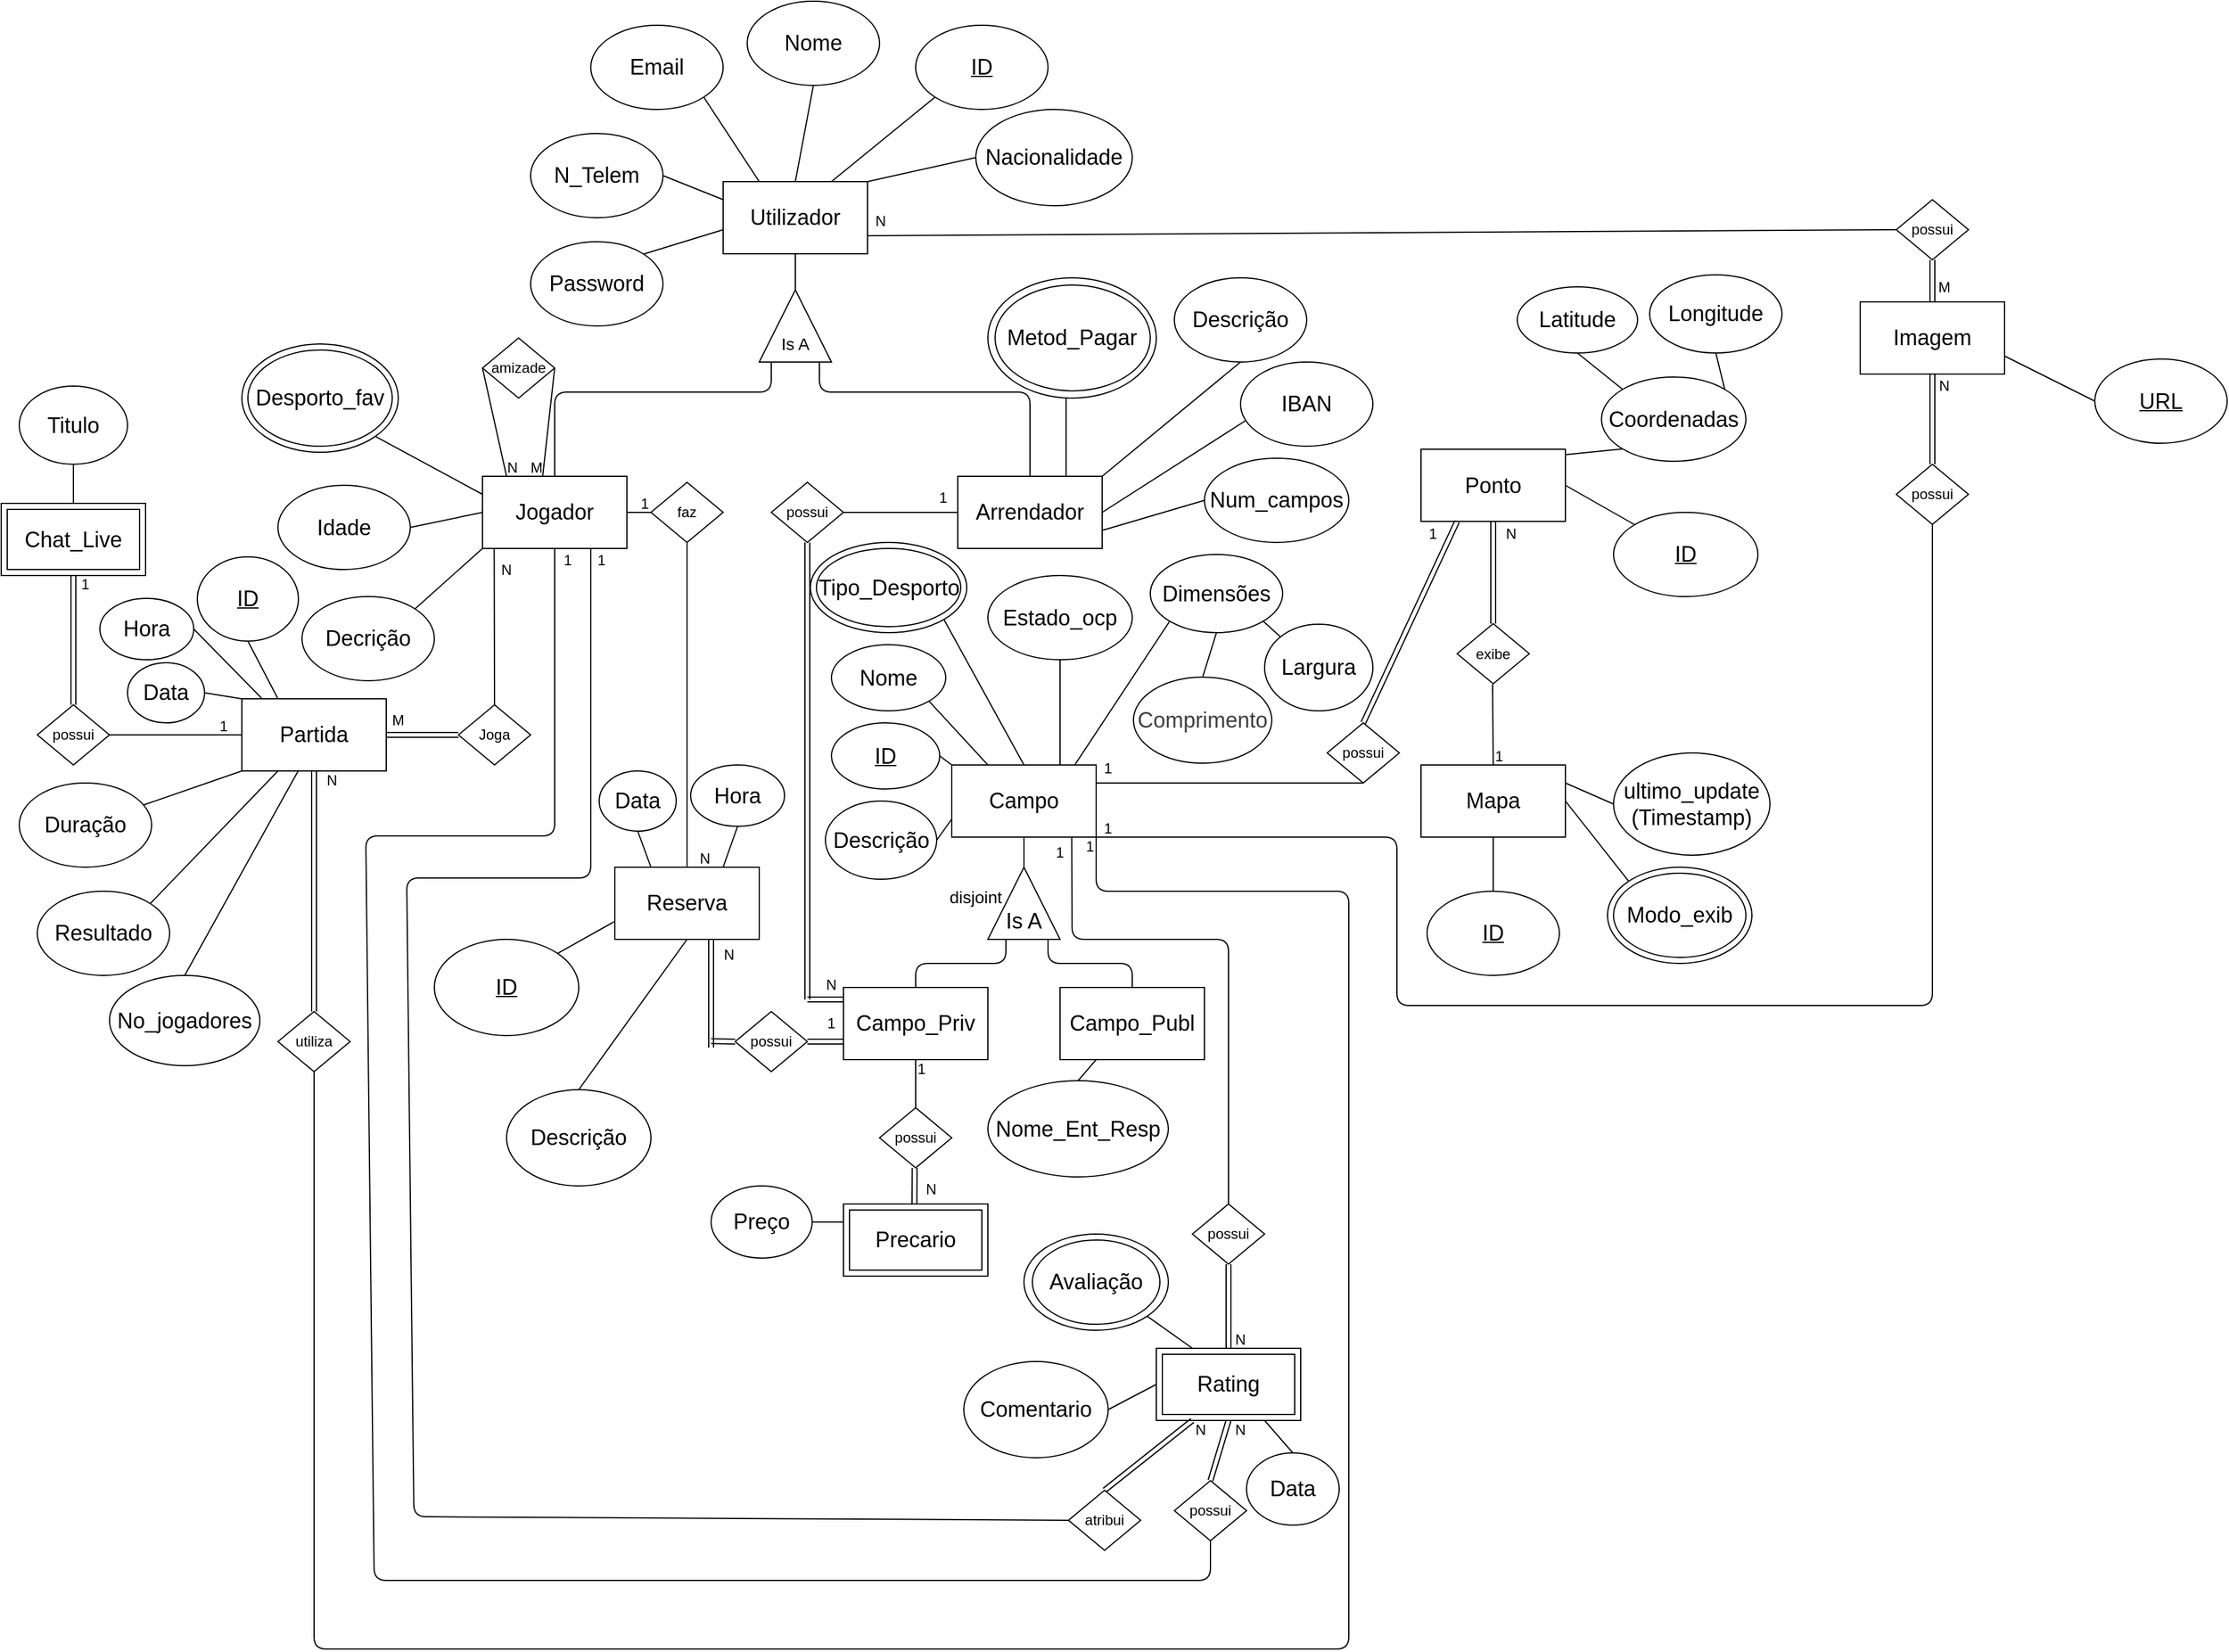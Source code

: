 <mxfile>
    <diagram id="sILNexBQR3UNOz4CYspw" name="Page-1">
        <mxGraphModel dx="635" dy="1266" grid="0" gridSize="10" guides="1" tooltips="1" connect="1" arrows="1" fold="1" page="0" pageScale="1" pageWidth="850" pageHeight="1100" math="0" shadow="0">
            <root>
                <mxCell id="0"/>
                <mxCell id="1" parent="0"/>
                <mxCell id="4" value="&lt;font style=&quot;font-size: 18px;&quot;&gt;Utilizador&lt;/font&gt;" style="rounded=0;whiteSpace=wrap;html=1;" parent="1" vertex="1">
                    <mxGeometry x="900" y="-70" width="120" height="60" as="geometry"/>
                </mxCell>
                <mxCell id="9" value="" style="verticalLabelPosition=bottom;verticalAlign=top;html=1;shape=mxgraph.basic.acute_triangle;dx=0.5;" parent="1" vertex="1">
                    <mxGeometry x="930" y="20" width="60" height="60" as="geometry"/>
                </mxCell>
                <mxCell id="10" value="&lt;font style=&quot;font-size: 14px;&quot;&gt;Is A&lt;/font&gt;" style="text;strokeColor=none;align=center;fillColor=none;html=1;verticalAlign=middle;whiteSpace=wrap;rounded=0;" parent="1" vertex="1">
                    <mxGeometry x="930" y="50" width="60" height="30" as="geometry"/>
                </mxCell>
                <mxCell id="13" value="" style="endArrow=none;html=1;entryX=0.5;entryY=1;entryDx=0;entryDy=0;exitX=0;exitY=0;exitDx=30;exitDy=0;exitPerimeter=0;" parent="1" source="9" target="4" edge="1">
                    <mxGeometry width="50" height="50" relative="1" as="geometry">
                        <mxPoint x="1480" y="280" as="sourcePoint"/>
                        <mxPoint x="1530" y="230" as="targetPoint"/>
                    </mxGeometry>
                </mxCell>
                <mxCell id="14" value="&lt;u&gt;&lt;font style=&quot;font-size: 18px;&quot;&gt;ID&lt;/font&gt;&lt;/u&gt;" style="ellipse;whiteSpace=wrap;html=1;" parent="1" vertex="1">
                    <mxGeometry x="1060" y="-200" width="110" height="70" as="geometry"/>
                </mxCell>
                <mxCell id="15" value="&lt;span style=&quot;font-size: 18px;&quot;&gt;Email&lt;/span&gt;" style="ellipse;whiteSpace=wrap;html=1;" parent="1" vertex="1">
                    <mxGeometry x="790" y="-200" width="110" height="70" as="geometry"/>
                </mxCell>
                <mxCell id="16" value="&lt;span style=&quot;font-size: 18px;&quot;&gt;Nome&lt;/span&gt;" style="ellipse;whiteSpace=wrap;html=1;" parent="1" vertex="1">
                    <mxGeometry x="920" y="-220" width="110" height="70" as="geometry"/>
                </mxCell>
                <mxCell id="17" value="&lt;span style=&quot;font-size: 18px;&quot;&gt;N_Telem&lt;/span&gt;" style="ellipse;whiteSpace=wrap;html=1;" parent="1" vertex="1">
                    <mxGeometry x="740" y="-110" width="110" height="70" as="geometry"/>
                </mxCell>
                <mxCell id="19" value="&lt;span style=&quot;font-size: 18px;&quot;&gt;Password&lt;/span&gt;" style="ellipse;whiteSpace=wrap;html=1;" parent="1" vertex="1">
                    <mxGeometry x="740" y="-20" width="110" height="70" as="geometry"/>
                </mxCell>
                <mxCell id="23" value="" style="endArrow=none;html=1;exitX=0;exitY=1;exitDx=0;exitDy=0;entryX=0.75;entryY=0;entryDx=0;entryDy=0;" parent="1" source="14" target="4" edge="1">
                    <mxGeometry width="50" height="50" relative="1" as="geometry">
                        <mxPoint x="1030" y="-30" as="sourcePoint"/>
                        <mxPoint x="1100" y="-55" as="targetPoint"/>
                    </mxGeometry>
                </mxCell>
                <mxCell id="27" value="" style="endArrow=none;html=1;exitX=0.5;exitY=1;exitDx=0;exitDy=0;entryX=0.5;entryY=0;entryDx=0;entryDy=0;" parent="1" source="16" target="4" edge="1">
                    <mxGeometry width="50" height="50" relative="1" as="geometry">
                        <mxPoint x="980" y="-165" as="sourcePoint"/>
                        <mxPoint x="910" y="-70" as="targetPoint"/>
                    </mxGeometry>
                </mxCell>
                <mxCell id="28" value="" style="endArrow=none;html=1;exitX=1;exitY=1;exitDx=0;exitDy=0;entryX=0.25;entryY=0;entryDx=0;entryDy=0;" parent="1" source="15" target="4" edge="1">
                    <mxGeometry width="50" height="50" relative="1" as="geometry">
                        <mxPoint x="985" y="-140" as="sourcePoint"/>
                        <mxPoint x="970" y="-60" as="targetPoint"/>
                    </mxGeometry>
                </mxCell>
                <mxCell id="29" value="" style="endArrow=none;html=1;exitX=1;exitY=0.5;exitDx=0;exitDy=0;entryX=0;entryY=0.25;entryDx=0;entryDy=0;" parent="1" source="17" target="4" edge="1">
                    <mxGeometry width="50" height="50" relative="1" as="geometry">
                        <mxPoint x="894" y="-130" as="sourcePoint"/>
                        <mxPoint x="940" y="-60" as="targetPoint"/>
                    </mxGeometry>
                </mxCell>
                <mxCell id="40" value="&lt;span style=&quot;font-size: 18px;&quot;&gt;Jogador&lt;/span&gt;" style="rounded=0;whiteSpace=wrap;html=1;" parent="1" vertex="1">
                    <mxGeometry x="700" y="175" width="120" height="60" as="geometry"/>
                </mxCell>
                <mxCell id="41" value="&lt;span style=&quot;font-size: 18px;&quot;&gt;Arrendador&lt;/span&gt;" style="rounded=0;whiteSpace=wrap;html=1;" parent="1" vertex="1">
                    <mxGeometry x="1095" y="175" width="120" height="60" as="geometry"/>
                </mxCell>
                <mxCell id="43" value="" style="endArrow=none;html=1;exitX=0.5;exitY=0;exitDx=0;exitDy=0;" parent="1" source="40" edge="1">
                    <mxGeometry width="50" height="50" relative="1" as="geometry">
                        <mxPoint x="890" y="85" as="sourcePoint"/>
                        <mxPoint x="940" y="80" as="targetPoint"/>
                        <Array as="points">
                            <mxPoint x="760" y="105"/>
                            <mxPoint x="940" y="105"/>
                        </Array>
                    </mxGeometry>
                </mxCell>
                <mxCell id="45" value="" style="endArrow=none;html=1;entryX=0.5;entryY=0;entryDx=0;entryDy=0;" parent="1" target="41" edge="1">
                    <mxGeometry width="50" height="50" relative="1" as="geometry">
                        <mxPoint x="980" y="80" as="sourcePoint"/>
                        <mxPoint x="1350" y="65" as="targetPoint"/>
                        <Array as="points">
                            <mxPoint x="980" y="105"/>
                            <mxPoint x="1155" y="105"/>
                        </Array>
                    </mxGeometry>
                </mxCell>
                <mxCell id="46" value="&lt;span style=&quot;font-size: 18px;&quot;&gt;Nacionalidade&lt;/span&gt;" style="ellipse;whiteSpace=wrap;html=1;" parent="1" vertex="1">
                    <mxGeometry x="1110" y="-130" width="130" height="80" as="geometry"/>
                </mxCell>
                <mxCell id="47" value="&lt;span style=&quot;font-size: 18px;&quot;&gt;Desporto_fav&lt;/span&gt;" style="ellipse;whiteSpace=wrap;html=1;" parent="1" vertex="1">
                    <mxGeometry x="500" y="65" width="130" height="90" as="geometry"/>
                </mxCell>
                <mxCell id="48" value="&lt;span style=&quot;font-size: 18px;&quot;&gt;Idade&lt;/span&gt;" style="ellipse;whiteSpace=wrap;html=1;" parent="1" vertex="1">
                    <mxGeometry x="530" y="182.5" width="110" height="70" as="geometry"/>
                </mxCell>
                <mxCell id="49" value="" style="endArrow=none;html=1;exitX=1;exitY=0;exitDx=0;exitDy=0;entryX=0;entryY=0.5;entryDx=0;entryDy=0;" parent="1" source="4" target="46" edge="1">
                    <mxGeometry width="50" height="50" relative="1" as="geometry">
                        <mxPoint x="1170" y="-80" as="sourcePoint"/>
                        <mxPoint x="1220" y="-130" as="targetPoint"/>
                    </mxGeometry>
                </mxCell>
                <mxCell id="51" value="" style="ellipse;whiteSpace=wrap;html=1;fillColor=none;" parent="1" vertex="1">
                    <mxGeometry x="505" y="70" width="120" height="80" as="geometry"/>
                </mxCell>
                <mxCell id="52" value="&lt;span style=&quot;font-size: 18px;&quot;&gt;Decrição&lt;/span&gt;" style="ellipse;whiteSpace=wrap;html=1;" parent="1" vertex="1">
                    <mxGeometry x="550" y="275" width="110" height="70" as="geometry"/>
                </mxCell>
                <mxCell id="53" value="" style="endArrow=none;html=1;entryX=0;entryY=1;entryDx=0;entryDy=0;exitX=1;exitY=0;exitDx=0;exitDy=0;" parent="1" source="52" target="40" edge="1">
                    <mxGeometry width="50" height="50" relative="1" as="geometry">
                        <mxPoint x="660" y="275" as="sourcePoint"/>
                        <mxPoint x="700" y="225" as="targetPoint"/>
                    </mxGeometry>
                </mxCell>
                <mxCell id="55" value="" style="endArrow=none;html=1;entryX=0;entryY=0.5;entryDx=0;entryDy=0;exitX=1;exitY=0.5;exitDx=0;exitDy=0;" parent="1" source="48" target="40" edge="1">
                    <mxGeometry width="50" height="50" relative="1" as="geometry">
                        <mxPoint x="670" y="285" as="sourcePoint"/>
                        <mxPoint x="710" y="245" as="targetPoint"/>
                    </mxGeometry>
                </mxCell>
                <mxCell id="56" value="" style="endArrow=none;html=1;exitX=0;exitY=0.25;exitDx=0;exitDy=0;entryX=1;entryY=1;entryDx=0;entryDy=0;" parent="1" source="40" target="47" edge="1">
                    <mxGeometry width="50" height="50" relative="1" as="geometry">
                        <mxPoint x="680" y="295" as="sourcePoint"/>
                        <mxPoint x="720" y="135" as="targetPoint"/>
                    </mxGeometry>
                </mxCell>
                <mxCell id="58" value="&lt;span style=&quot;font-size: 18px;&quot;&gt;Descrição&lt;/span&gt;" style="ellipse;whiteSpace=wrap;html=1;" parent="1" vertex="1">
                    <mxGeometry x="1275" y="10" width="110" height="70" as="geometry"/>
                </mxCell>
                <mxCell id="59" value="" style="endArrow=none;html=1;entryX=0.5;entryY=1;entryDx=0;entryDy=0;" parent="1" target="58" edge="1">
                    <mxGeometry width="50" height="50" relative="1" as="geometry">
                        <mxPoint x="1215" y="175" as="sourcePoint"/>
                        <mxPoint x="1225" y="65" as="targetPoint"/>
                    </mxGeometry>
                </mxCell>
                <mxCell id="60" value="&lt;span style=&quot;font-size: 18px;&quot;&gt;IBAN&lt;/span&gt;" style="ellipse;whiteSpace=wrap;html=1;" parent="1" vertex="1">
                    <mxGeometry x="1330" y="80" width="110" height="70" as="geometry"/>
                </mxCell>
                <mxCell id="61" value="&lt;span style=&quot;font-size: 18px;&quot;&gt;Num_campos&lt;/span&gt;" style="ellipse;whiteSpace=wrap;html=1;" parent="1" vertex="1">
                    <mxGeometry x="1300" y="160" width="120" height="70" as="geometry"/>
                </mxCell>
                <mxCell id="62" value="&lt;span style=&quot;font-size: 18px;&quot;&gt;Metod_Pagar&lt;/span&gt;" style="ellipse;whiteSpace=wrap;html=1;" parent="1" vertex="1">
                    <mxGeometry x="1120" y="10" width="140" height="100" as="geometry"/>
                </mxCell>
                <mxCell id="63" value="" style="ellipse;whiteSpace=wrap;html=1;fillColor=none;" parent="1" vertex="1">
                    <mxGeometry x="1126" y="16" width="129" height="88" as="geometry"/>
                </mxCell>
                <mxCell id="64" value="" style="endArrow=none;html=1;exitX=0.75;exitY=0;exitDx=0;exitDy=0;" parent="1" source="41" edge="1">
                    <mxGeometry width="50" height="50" relative="1" as="geometry">
                        <mxPoint x="1165" y="155" as="sourcePoint"/>
                        <mxPoint x="1185" y="110" as="targetPoint"/>
                    </mxGeometry>
                </mxCell>
                <mxCell id="66" value="" style="endArrow=none;html=1;exitX=1;exitY=0.5;exitDx=0;exitDy=0;entryX=0.036;entryY=0.698;entryDx=0;entryDy=0;entryPerimeter=0;" parent="1" source="41" target="60" edge="1">
                    <mxGeometry width="50" height="50" relative="1" as="geometry">
                        <mxPoint x="1225" y="200" as="sourcePoint"/>
                        <mxPoint x="1330" y="130" as="targetPoint"/>
                    </mxGeometry>
                </mxCell>
                <mxCell id="67" value="" style="endArrow=none;html=1;exitX=1;exitY=0.75;exitDx=0;exitDy=0;entryX=0;entryY=0.5;entryDx=0;entryDy=0;" parent="1" source="41" target="61" edge="1">
                    <mxGeometry width="50" height="50" relative="1" as="geometry">
                        <mxPoint x="1235" y="210" as="sourcePoint"/>
                        <mxPoint x="1310" y="85" as="targetPoint"/>
                    </mxGeometry>
                </mxCell>
                <mxCell id="68" value="&lt;font style=&quot;font-size: 18px;&quot;&gt;Mapa&lt;/font&gt;" style="rounded=0;whiteSpace=wrap;html=1;" parent="1" vertex="1">
                    <mxGeometry x="1480" y="415" width="120" height="60" as="geometry"/>
                </mxCell>
                <mxCell id="69" value="&lt;span style=&quot;font-size: 18px;&quot;&gt;ultimo_update&lt;/span&gt;&lt;div&gt;&lt;span style=&quot;font-size: 18px;&quot;&gt;(Timestamp)&lt;/span&gt;&lt;/div&gt;" style="ellipse;whiteSpace=wrap;html=1;" parent="1" vertex="1">
                    <mxGeometry x="1640" y="405" width="130" height="85" as="geometry"/>
                </mxCell>
                <mxCell id="70" value="&lt;span style=&quot;font-size: 18px;&quot;&gt;&lt;u&gt;ID&lt;/u&gt;&lt;/span&gt;" style="ellipse;whiteSpace=wrap;html=1;" parent="1" vertex="1">
                    <mxGeometry x="1485" y="520" width="110" height="70" as="geometry"/>
                </mxCell>
                <mxCell id="71" value="" style="endArrow=none;html=1;exitX=1;exitY=0.25;exitDx=0;exitDy=0;entryX=0;entryY=0.5;entryDx=0;entryDy=0;" parent="1" source="68" target="69" edge="1">
                    <mxGeometry width="50" height="50" relative="1" as="geometry">
                        <mxPoint x="1510" y="480" as="sourcePoint"/>
                        <mxPoint x="1520" y="520" as="targetPoint"/>
                    </mxGeometry>
                </mxCell>
                <mxCell id="72" value="" style="endArrow=none;html=1;entryX=0.5;entryY=0;entryDx=0;entryDy=0;exitX=0.5;exitY=1;exitDx=0;exitDy=0;" parent="1" source="68" target="70" edge="1">
                    <mxGeometry width="50" height="50" relative="1" as="geometry">
                        <mxPoint x="1590" y="480" as="sourcePoint"/>
                        <mxPoint x="1495" y="375" as="targetPoint"/>
                    </mxGeometry>
                </mxCell>
                <mxCell id="73" value="&lt;span style=&quot;font-size: 18px;&quot;&gt;Modo_exib&lt;/span&gt;" style="ellipse;whiteSpace=wrap;html=1;" parent="1" vertex="1">
                    <mxGeometry x="1635" y="500" width="120" height="80" as="geometry"/>
                </mxCell>
                <mxCell id="74" value="" style="ellipse;whiteSpace=wrap;html=1;fillColor=none;" parent="1" vertex="1">
                    <mxGeometry x="1640" y="505" width="110" height="70" as="geometry"/>
                </mxCell>
                <mxCell id="76" value="" style="endArrow=none;html=1;exitX=0;exitY=0;exitDx=0;exitDy=0;" parent="1" source="73" edge="1">
                    <mxGeometry width="50" height="50" relative="1" as="geometry">
                        <mxPoint x="1640" y="440" as="sourcePoint"/>
                        <mxPoint x="1600" y="445" as="targetPoint"/>
                    </mxGeometry>
                </mxCell>
                <mxCell id="77" value="&lt;font style=&quot;font-size: 18px;&quot;&gt;Campo&lt;/font&gt;" style="rounded=0;whiteSpace=wrap;html=1;" parent="1" vertex="1">
                    <mxGeometry x="1090" y="415" width="120" height="60" as="geometry"/>
                </mxCell>
                <mxCell id="82" value="possui" style="rhombus;whiteSpace=wrap;html=1;" parent="1" vertex="1">
                    <mxGeometry x="940" y="180" width="60" height="50" as="geometry"/>
                </mxCell>
                <mxCell id="86" value="&lt;span style=&quot;font-size: 18px;&quot;&gt;Campo_Priv&lt;/span&gt;" style="rounded=0;whiteSpace=wrap;html=1;" parent="1" vertex="1">
                    <mxGeometry x="1000" y="600" width="120" height="60" as="geometry"/>
                </mxCell>
                <mxCell id="87" value="&lt;span style=&quot;font-size: 18px;&quot;&gt;Campo_Publ&lt;/span&gt;" style="rounded=0;whiteSpace=wrap;html=1;" parent="1" vertex="1">
                    <mxGeometry x="1180" y="600" width="120" height="60" as="geometry"/>
                </mxCell>
                <mxCell id="88" value="" style="endArrow=none;html=1;entryX=0.25;entryY=1;entryDx=0;entryDy=0;exitX=0.5;exitY=0;exitDx=0;exitDy=0;" parent="1" source="86" target="229" edge="1">
                    <mxGeometry width="50" height="50" relative="1" as="geometry">
                        <mxPoint x="1100" y="530" as="sourcePoint"/>
                        <mxPoint x="1150" y="480" as="targetPoint"/>
                        <Array as="points">
                            <mxPoint x="1060" y="580"/>
                            <mxPoint x="1135" y="580"/>
                        </Array>
                    </mxGeometry>
                </mxCell>
                <mxCell id="90" value="&lt;span style=&quot;font-size: 18px;&quot;&gt;Nome_Ent_Resp&lt;/span&gt;" style="ellipse;whiteSpace=wrap;html=1;" parent="1" vertex="1">
                    <mxGeometry x="1120" y="677.5" width="150" height="80" as="geometry"/>
                </mxCell>
                <mxCell id="92" value="" style="endArrow=none;html=1;entryX=0.5;entryY=0;entryDx=0;entryDy=0;exitX=0.25;exitY=1;exitDx=0;exitDy=0;" parent="1" source="87" target="90" edge="1">
                    <mxGeometry width="50" height="50" relative="1" as="geometry">
                        <mxPoint x="1340" y="700" as="sourcePoint"/>
                        <mxPoint x="1390" y="650" as="targetPoint"/>
                    </mxGeometry>
                </mxCell>
                <mxCell id="94" value="" style="endArrow=none;html=1;entryX=0.5;entryY=1;entryDx=0;entryDy=0;shape=link;" parent="1" target="82" edge="1">
                    <mxGeometry width="50" height="50" relative="1" as="geometry">
                        <mxPoint x="970" y="610" as="sourcePoint"/>
                        <mxPoint x="1040" y="310" as="targetPoint"/>
                    </mxGeometry>
                </mxCell>
                <mxCell id="98" value="&lt;font style=&quot;font-size: 18px;&quot;&gt;Precario&lt;/font&gt;" style="rounded=0;whiteSpace=wrap;html=1;" parent="1" vertex="1">
                    <mxGeometry x="1000" y="780" width="120" height="60" as="geometry"/>
                </mxCell>
                <mxCell id="99" value="possui" style="rhombus;whiteSpace=wrap;html=1;" parent="1" vertex="1">
                    <mxGeometry x="1030" y="700" width="60" height="50" as="geometry"/>
                </mxCell>
                <mxCell id="100" value="" style="endArrow=none;html=1;exitX=0.5;exitY=0;exitDx=0;exitDy=0;entryX=0.5;entryY=1;entryDx=0;entryDy=0;" parent="1" source="99" target="86" edge="1">
                    <mxGeometry width="50" height="50" relative="1" as="geometry">
                        <mxPoint x="1020" y="710" as="sourcePoint"/>
                        <mxPoint x="1070" y="660" as="targetPoint"/>
                    </mxGeometry>
                </mxCell>
                <mxCell id="101" value="" style="endArrow=none;html=1;entryX=0.5;entryY=1;entryDx=0;entryDy=0;shape=link;" parent="1" edge="1">
                    <mxGeometry width="50" height="50" relative="1" as="geometry">
                        <mxPoint x="1059" y="780" as="sourcePoint"/>
                        <mxPoint x="1059.17" y="750" as="targetPoint"/>
                    </mxGeometry>
                </mxCell>
                <mxCell id="106" value="" style="rounded=0;whiteSpace=wrap;html=1;fillColor=none;" parent="1" vertex="1">
                    <mxGeometry x="1005" y="785" width="110" height="50" as="geometry"/>
                </mxCell>
                <mxCell id="107" value="&lt;span style=&quot;font-size: 18px;&quot;&gt;Dimensões&lt;/span&gt;" style="ellipse;whiteSpace=wrap;html=1;" parent="1" vertex="1">
                    <mxGeometry x="1255" y="240" width="110" height="65" as="geometry"/>
                </mxCell>
                <mxCell id="109" value="&lt;span style=&quot;font-size: 18px;&quot;&gt;Estado_ocp&lt;/span&gt;" style="ellipse;whiteSpace=wrap;html=1;" parent="1" vertex="1">
                    <mxGeometry x="1120" y="257.5" width="120" height="70" as="geometry"/>
                </mxCell>
                <mxCell id="111" value="&lt;span style=&quot;font-size: 18px;&quot;&gt;Nome&lt;/span&gt;" style="ellipse;whiteSpace=wrap;html=1;" parent="1" vertex="1">
                    <mxGeometry x="990" y="315" width="95" height="55" as="geometry"/>
                </mxCell>
                <mxCell id="112" value="&lt;span style=&quot;font-size: 18px;&quot;&gt;&lt;u&gt;ID&lt;/u&gt;&lt;/span&gt;" style="ellipse;whiteSpace=wrap;html=1;" parent="1" vertex="1">
                    <mxGeometry x="990" y="380" width="90" height="55" as="geometry"/>
                </mxCell>
                <mxCell id="113" value="&lt;span style=&quot;font-size: 18px;&quot;&gt;Tipo_Desporto&lt;/span&gt;" style="ellipse;whiteSpace=wrap;html=1;" parent="1" vertex="1">
                    <mxGeometry x="972.5" y="230" width="130" height="75" as="geometry"/>
                </mxCell>
                <mxCell id="115" value="" style="endArrow=none;html=1;exitX=0;exitY=0;exitDx=0;exitDy=0;entryX=1;entryY=0.5;entryDx=0;entryDy=0;" parent="1" source="77" target="112" edge="1">
                    <mxGeometry width="50" height="50" relative="1" as="geometry">
                        <mxPoint x="1010" y="520" as="sourcePoint"/>
                        <mxPoint x="1060" y="470" as="targetPoint"/>
                    </mxGeometry>
                </mxCell>
                <mxCell id="116" value="" style="endArrow=none;html=1;exitX=1;exitY=1;exitDx=0;exitDy=0;entryX=0.25;entryY=0;entryDx=0;entryDy=0;" parent="1" source="111" target="77" edge="1">
                    <mxGeometry width="50" height="50" relative="1" as="geometry">
                        <mxPoint x="1110" y="400" as="sourcePoint"/>
                        <mxPoint x="1160" y="350" as="targetPoint"/>
                    </mxGeometry>
                </mxCell>
                <mxCell id="117" value="" style="endArrow=none;html=1;exitX=1;exitY=1;exitDx=0;exitDy=0;entryX=0.5;entryY=0;entryDx=0;entryDy=0;" parent="1" source="113" target="77" edge="1">
                    <mxGeometry width="50" height="50" relative="1" as="geometry">
                        <mxPoint x="1095" y="388" as="sourcePoint"/>
                        <mxPoint x="1130" y="425" as="targetPoint"/>
                    </mxGeometry>
                </mxCell>
                <mxCell id="118" value="" style="endArrow=none;html=1;exitX=0.5;exitY=1;exitDx=0;exitDy=0;entryX=0.75;entryY=0;entryDx=0;entryDy=0;" parent="1" source="109" target="77" edge="1">
                    <mxGeometry width="50" height="50" relative="1" as="geometry">
                        <mxPoint x="1105" y="398" as="sourcePoint"/>
                        <mxPoint x="1140" y="435" as="targetPoint"/>
                    </mxGeometry>
                </mxCell>
                <mxCell id="120" value="" style="endArrow=none;html=1;exitX=0.85;exitY=0.006;exitDx=0;exitDy=0;entryX=0;entryY=1;entryDx=0;entryDy=0;exitPerimeter=0;" parent="1" source="77" target="107" edge="1">
                    <mxGeometry width="50" height="50" relative="1" as="geometry">
                        <mxPoint x="1210" y="360" as="sourcePoint"/>
                        <mxPoint x="1240" y="325" as="targetPoint"/>
                    </mxGeometry>
                </mxCell>
                <mxCell id="121" value="&lt;span style=&quot;font-size: 18px;&quot;&gt;Descrição&lt;/span&gt;" style="ellipse;whiteSpace=wrap;html=1;" parent="1" vertex="1">
                    <mxGeometry x="985" y="445" width="92.5" height="65" as="geometry"/>
                </mxCell>
                <mxCell id="122" value="" style="endArrow=none;html=1;exitX=1;exitY=0.5;exitDx=0;exitDy=0;entryX=0;entryY=0.75;entryDx=0;entryDy=0;" parent="1" source="121" target="77" edge="1">
                    <mxGeometry width="50" height="50" relative="1" as="geometry">
                        <mxPoint x="1060" y="500" as="sourcePoint"/>
                        <mxPoint x="1110" y="450" as="targetPoint"/>
                    </mxGeometry>
                </mxCell>
                <mxCell id="127" value="" style="ellipse;whiteSpace=wrap;html=1;fillColor=none;" parent="1" vertex="1">
                    <mxGeometry x="977.5" y="235" width="120" height="65" as="geometry"/>
                </mxCell>
                <mxCell id="128" value="&lt;font style=&quot;font-size: 18px;&quot;&gt;Rating&lt;/font&gt;" style="rounded=0;whiteSpace=wrap;html=1;" parent="1" vertex="1">
                    <mxGeometry x="1260" y="900" width="120" height="60" as="geometry"/>
                </mxCell>
                <mxCell id="132" value="possui" style="rhombus;whiteSpace=wrap;html=1;" parent="1" vertex="1">
                    <mxGeometry x="1290" y="780" width="60" height="50" as="geometry"/>
                </mxCell>
                <mxCell id="133" value="faz" style="rhombus;whiteSpace=wrap;html=1;" parent="1" vertex="1">
                    <mxGeometry x="840" y="180" width="60" height="50" as="geometry"/>
                </mxCell>
                <mxCell id="137" value="" style="rounded=0;whiteSpace=wrap;html=1;fillColor=none;" parent="1" vertex="1">
                    <mxGeometry x="1265" y="905" width="110" height="50" as="geometry"/>
                </mxCell>
                <mxCell id="141" value="&lt;font style=&quot;font-size: 18px;&quot;&gt;Imagem&lt;/font&gt;" style="rounded=0;whiteSpace=wrap;html=1;" parent="1" vertex="1">
                    <mxGeometry x="1845" y="30" width="120" height="60" as="geometry"/>
                </mxCell>
                <mxCell id="142" value="possui" style="rhombus;whiteSpace=wrap;html=1;" parent="1" vertex="1">
                    <mxGeometry x="1875" y="-55" width="60" height="50" as="geometry"/>
                </mxCell>
                <mxCell id="143" value="" style="endArrow=none;html=1;exitX=0.5;exitY=1;exitDx=0;exitDy=0;shape=link;" parent="1" source="142" target="141" edge="1">
                    <mxGeometry width="50" height="50" relative="1" as="geometry">
                        <mxPoint x="1945" y="-70" as="sourcePoint"/>
                        <mxPoint x="2245" y="-70" as="targetPoint"/>
                    </mxGeometry>
                </mxCell>
                <mxCell id="148" value="" style="endArrow=none;html=1;exitX=1;exitY=0.75;exitDx=0;exitDy=0;entryX=0;entryY=0.5;entryDx=0;entryDy=0;" parent="1" source="141" target="279" edge="1">
                    <mxGeometry width="50" height="50" relative="1" as="geometry">
                        <mxPoint x="1775" y="45" as="sourcePoint"/>
                        <mxPoint x="1835" y="55" as="targetPoint"/>
                    </mxGeometry>
                </mxCell>
                <mxCell id="149" value="" style="endArrow=none;html=1;exitX=1;exitY=0;exitDx=0;exitDy=0;" parent="1" source="19" edge="1">
                    <mxGeometry width="50" height="50" relative="1" as="geometry">
                        <mxPoint x="850" y="20" as="sourcePoint"/>
                        <mxPoint x="900" y="-30" as="targetPoint"/>
                    </mxGeometry>
                </mxCell>
                <mxCell id="150" value="" style="endArrow=none;html=1;entryX=0;entryY=0.5;entryDx=0;entryDy=0;exitX=1;exitY=0.75;exitDx=0;exitDy=0;" parent="1" source="4" target="142" edge="1">
                    <mxGeometry width="50" height="50" relative="1" as="geometry">
                        <mxPoint x="1175" y="-25" as="sourcePoint"/>
                        <mxPoint x="1855" y="-75" as="targetPoint"/>
                    </mxGeometry>
                </mxCell>
                <mxCell id="151" value="possui" style="rhombus;whiteSpace=wrap;html=1;" parent="1" vertex="1">
                    <mxGeometry x="1875" y="165" width="60" height="50" as="geometry"/>
                </mxCell>
                <mxCell id="152" value="" style="endArrow=none;html=1;exitX=0.5;exitY=1;exitDx=0;exitDy=0;shape=link;entryX=0.5;entryY=0;entryDx=0;entryDy=0;" parent="1" source="141" target="151" edge="1">
                    <mxGeometry width="50" height="50" relative="1" as="geometry">
                        <mxPoint x="1915" y="5" as="sourcePoint"/>
                        <mxPoint x="1915" y="40" as="targetPoint"/>
                    </mxGeometry>
                </mxCell>
                <mxCell id="153" value="" style="endArrow=none;html=1;entryX=0.5;entryY=1;entryDx=0;entryDy=0;exitX=1;exitY=0;exitDx=0;exitDy=0;" parent="1" source="266" target="151" edge="1">
                    <mxGeometry width="50" height="50" relative="1" as="geometry">
                        <mxPoint x="1240" y="480" as="sourcePoint"/>
                        <mxPoint x="1935" y="265" as="targetPoint"/>
                        <Array as="points">
                            <mxPoint x="1415" y="475"/>
                            <mxPoint x="1460" y="475"/>
                            <mxPoint x="1460" y="615"/>
                            <mxPoint x="1615" y="615"/>
                            <mxPoint x="1715" y="615"/>
                            <mxPoint x="1905" y="615"/>
                            <mxPoint x="1905" y="415"/>
                            <mxPoint x="1905" y="275"/>
                        </Array>
                    </mxGeometry>
                </mxCell>
                <mxCell id="154" value="&lt;font style=&quot;font-size: 18px;&quot;&gt;Partida&lt;/font&gt;" style="rounded=0;whiteSpace=wrap;html=1;" parent="1" vertex="1">
                    <mxGeometry x="500" y="360" width="120" height="60" as="geometry"/>
                </mxCell>
                <mxCell id="155" value="&lt;font style=&quot;font-size: 18px;&quot;&gt;Chat_Live&lt;/font&gt;" style="rounded=0;whiteSpace=wrap;html=1;" parent="1" vertex="1">
                    <mxGeometry x="300" y="197.5" width="120" height="60" as="geometry"/>
                </mxCell>
                <mxCell id="156" value="&lt;font style=&quot;font-size: 18px;&quot;&gt;Reserva&lt;/font&gt;" style="rounded=0;whiteSpace=wrap;html=1;" parent="1" vertex="1">
                    <mxGeometry x="810" y="500" width="120" height="60" as="geometry"/>
                </mxCell>
                <mxCell id="158" value="" style="rounded=0;whiteSpace=wrap;html=1;fillColor=none;" parent="1" vertex="1">
                    <mxGeometry x="305" y="202.5" width="110" height="50" as="geometry"/>
                </mxCell>
                <mxCell id="159" value="Joga" style="rhombus;whiteSpace=wrap;html=1;" parent="1" vertex="1">
                    <mxGeometry x="680" y="365" width="60" height="50" as="geometry"/>
                </mxCell>
                <mxCell id="162" value="" style="endArrow=none;html=1;exitX=0.5;exitY=0;exitDx=0;exitDy=0;entryX=0.081;entryY=1.002;entryDx=0;entryDy=0;entryPerimeter=0;" parent="1" source="159" target="40" edge="1">
                    <mxGeometry width="50" height="50" relative="1" as="geometry">
                        <mxPoint x="709" y="360" as="sourcePoint"/>
                        <mxPoint x="710" y="240" as="targetPoint"/>
                    </mxGeometry>
                </mxCell>
                <mxCell id="163" value="" style="endArrow=none;html=1;exitX=1;exitY=0.5;exitDx=0;exitDy=0;shape=link;" parent="1" source="154" edge="1">
                    <mxGeometry width="50" height="50" relative="1" as="geometry">
                        <mxPoint x="630" y="440" as="sourcePoint"/>
                        <mxPoint x="680" y="390" as="targetPoint"/>
                    </mxGeometry>
                </mxCell>
                <mxCell id="165" value="&lt;font style=&quot;font-size: 18px;&quot;&gt;Comentario&lt;/font&gt;" style="ellipse;whiteSpace=wrap;html=1;" parent="1" vertex="1">
                    <mxGeometry x="1100" y="911" width="120" height="80" as="geometry"/>
                </mxCell>
                <mxCell id="166" value="" style="endArrow=none;html=1;exitX=1;exitY=0.5;exitDx=0;exitDy=0;entryX=0;entryY=0.5;entryDx=0;entryDy=0;" parent="1" source="165" target="128" edge="1">
                    <mxGeometry width="50" height="50" relative="1" as="geometry">
                        <mxPoint x="1232" y="1023" as="sourcePoint"/>
                        <mxPoint x="1253" y="940" as="targetPoint"/>
                    </mxGeometry>
                </mxCell>
                <mxCell id="168" value="&lt;font style=&quot;font-size: 18px;&quot;&gt;Descrição&lt;/font&gt;" style="ellipse;whiteSpace=wrap;html=1;" parent="1" vertex="1">
                    <mxGeometry x="720" y="685" width="120" height="80" as="geometry"/>
                </mxCell>
                <mxCell id="169" value="" style="endArrow=none;html=1;entryX=0.5;entryY=1;entryDx=0;entryDy=0;exitX=0.5;exitY=0;exitDx=0;exitDy=0;" parent="1" source="168" target="156" edge="1">
                    <mxGeometry width="50" height="50" relative="1" as="geometry">
                        <mxPoint x="820" y="812.5" as="sourcePoint"/>
                        <mxPoint x="870" y="762.5" as="targetPoint"/>
                    </mxGeometry>
                </mxCell>
                <mxCell id="170" value="&lt;font style=&quot;font-size: 18px;&quot;&gt;&lt;u&gt;ID&lt;/u&gt;&lt;/font&gt;" style="ellipse;whiteSpace=wrap;html=1;" parent="1" vertex="1">
                    <mxGeometry x="660" y="560" width="120" height="80" as="geometry"/>
                </mxCell>
                <mxCell id="171" value="" style="endArrow=none;html=1;entryX=0;entryY=0.75;entryDx=0;entryDy=0;exitX=1;exitY=0;exitDx=0;exitDy=0;" parent="1" source="170" target="156" edge="1">
                    <mxGeometry width="50" height="50" relative="1" as="geometry">
                        <mxPoint x="700" y="722.5" as="sourcePoint"/>
                        <mxPoint x="750" y="672.5" as="targetPoint"/>
                    </mxGeometry>
                </mxCell>
                <mxCell id="174" value="" style="endArrow=none;html=1;exitX=1;exitY=0.5;exitDx=0;exitDy=0;entryX=0;entryY=0.5;entryDx=0;entryDy=0;" parent="1" source="40" target="133" edge="1">
                    <mxGeometry width="50" height="50" relative="1" as="geometry">
                        <mxPoint x="820" y="240" as="sourcePoint"/>
                        <mxPoint x="870" y="190" as="targetPoint"/>
                    </mxGeometry>
                </mxCell>
                <mxCell id="176" value="" style="endArrow=none;html=1;exitX=1;exitY=0.5;exitDx=0;exitDy=0;entryX=0;entryY=0.5;entryDx=0;entryDy=0;" parent="1" source="82" target="41" edge="1">
                    <mxGeometry width="50" height="50" relative="1" as="geometry">
                        <mxPoint x="1020" y="240" as="sourcePoint"/>
                        <mxPoint x="1070" y="190" as="targetPoint"/>
                    </mxGeometry>
                </mxCell>
                <mxCell id="181" value="" style="endArrow=none;html=1;entryX=0;entryY=0.5;entryDx=0;entryDy=0;shape=link;" parent="1" edge="1">
                    <mxGeometry width="50" height="50" relative="1" as="geometry">
                        <mxPoint x="970" y="610" as="sourcePoint"/>
                        <mxPoint x="1000" y="610" as="targetPoint"/>
                    </mxGeometry>
                </mxCell>
                <mxCell id="191" value="" style="endArrow=none;html=1;entryX=0.5;entryY=1;entryDx=0;entryDy=0;shape=link;" parent="1" edge="1">
                    <mxGeometry width="50" height="50" relative="1" as="geometry">
                        <mxPoint x="1320" y="900" as="sourcePoint"/>
                        <mxPoint x="1320" y="830" as="targetPoint"/>
                    </mxGeometry>
                </mxCell>
                <mxCell id="195" value="possui" style="rhombus;whiteSpace=wrap;html=1;" parent="1" vertex="1">
                    <mxGeometry x="330" y="365" width="60" height="50" as="geometry"/>
                </mxCell>
                <mxCell id="196" value="" style="endArrow=none;html=1;exitX=0.5;exitY=0;exitDx=0;exitDy=0;entryX=0.5;entryY=1;entryDx=0;entryDy=0;shape=link;" parent="1" source="195" target="155" edge="1">
                    <mxGeometry width="50" height="50" relative="1" as="geometry">
                        <mxPoint x="359.17" y="382.5" as="sourcePoint"/>
                        <mxPoint x="359" y="260" as="targetPoint"/>
                    </mxGeometry>
                </mxCell>
                <mxCell id="197" value="" style="endArrow=none;html=1;exitX=1;exitY=0.5;exitDx=0;exitDy=0;entryX=0;entryY=0.5;entryDx=0;entryDy=0;" parent="1" source="195" target="154" edge="1">
                    <mxGeometry width="50" height="50" relative="1" as="geometry">
                        <mxPoint x="440" y="440" as="sourcePoint"/>
                        <mxPoint x="490" y="390" as="targetPoint"/>
                    </mxGeometry>
                </mxCell>
                <mxCell id="198" value="&lt;font style=&quot;font-size: 18px;&quot;&gt;Titulo&lt;/font&gt;" style="ellipse;whiteSpace=wrap;html=1;" parent="1" vertex="1">
                    <mxGeometry x="315" y="100" width="90" height="65" as="geometry"/>
                </mxCell>
                <mxCell id="199" value="" style="endArrow=none;html=1;exitX=0.5;exitY=0;exitDx=0;exitDy=0;entryX=0.5;entryY=1;entryDx=0;entryDy=0;" parent="1" source="155" target="198" edge="1">
                    <mxGeometry width="50" height="50" relative="1" as="geometry">
                        <mxPoint x="320" y="210" as="sourcePoint"/>
                        <mxPoint x="370" y="160" as="targetPoint"/>
                    </mxGeometry>
                </mxCell>
                <mxCell id="200" value="possui" style="rhombus;whiteSpace=wrap;html=1;" parent="1" vertex="1">
                    <mxGeometry x="910" y="620" width="60" height="50" as="geometry"/>
                </mxCell>
                <mxCell id="203" value="" style="endArrow=none;html=1;entryX=0.5;entryY=1;entryDx=0;entryDy=0;shape=link;" parent="1" edge="1">
                    <mxGeometry width="50" height="50" relative="1" as="geometry">
                        <mxPoint x="890" y="650" as="sourcePoint"/>
                        <mxPoint x="890" y="560" as="targetPoint"/>
                    </mxGeometry>
                </mxCell>
                <mxCell id="204" value="" style="endArrow=none;html=1;entryX=0;entryY=0.5;entryDx=0;entryDy=0;shape=link;" parent="1" target="200" edge="1">
                    <mxGeometry width="50" height="50" relative="1" as="geometry">
                        <mxPoint x="890" y="644.58" as="sourcePoint"/>
                        <mxPoint x="920" y="644.58" as="targetPoint"/>
                    </mxGeometry>
                </mxCell>
                <mxCell id="205" value="" style="endArrow=none;html=1;entryX=0.5;entryY=1;entryDx=0;entryDy=0;exitX=0.5;exitY=0;exitDx=0;exitDy=0;" parent="1" source="156" target="133" edge="1">
                    <mxGeometry width="50" height="50" relative="1" as="geometry">
                        <mxPoint x="830" y="320" as="sourcePoint"/>
                        <mxPoint x="880" y="270" as="targetPoint"/>
                    </mxGeometry>
                </mxCell>
                <mxCell id="206" value="" style="endArrow=none;html=1;entryX=0;entryY=0.75;entryDx=0;entryDy=0;exitX=1;exitY=0.5;exitDx=0;exitDy=0;shape=link;" parent="1" source="200" target="86" edge="1">
                    <mxGeometry width="50" height="50" relative="1" as="geometry">
                        <mxPoint x="960" y="690" as="sourcePoint"/>
                        <mxPoint x="1010" y="640" as="targetPoint"/>
                    </mxGeometry>
                </mxCell>
                <mxCell id="208" value="utiliza" style="rhombus;whiteSpace=wrap;html=1;" parent="1" vertex="1">
                    <mxGeometry x="530" y="620" width="60" height="50" as="geometry"/>
                </mxCell>
                <mxCell id="209" value="" style="endArrow=none;html=1;entryX=0.5;entryY=1;entryDx=0;entryDy=0;exitX=0.5;exitY=0;exitDx=0;exitDy=0;shape=link;" parent="1" source="208" target="154" edge="1">
                    <mxGeometry width="50" height="50" relative="1" as="geometry">
                        <mxPoint x="510" y="550" as="sourcePoint"/>
                        <mxPoint x="560" y="500" as="targetPoint"/>
                    </mxGeometry>
                </mxCell>
                <mxCell id="212" value="" style="endArrow=none;html=1;entryX=0.5;entryY=1;entryDx=0;entryDy=0;exitX=1;exitY=1;exitDx=0;exitDy=0;" parent="1" source="77" target="208" edge="1">
                    <mxGeometry width="50" height="50" relative="1" as="geometry">
                        <mxPoint x="1420" y="520" as="sourcePoint"/>
                        <mxPoint x="580" y="890" as="targetPoint"/>
                        <Array as="points">
                            <mxPoint x="1210" y="520"/>
                            <mxPoint x="1420" y="520"/>
                            <mxPoint x="1420" y="720"/>
                            <mxPoint x="1420" y="1150"/>
                            <mxPoint x="560" y="1150"/>
                        </Array>
                    </mxGeometry>
                </mxCell>
                <mxCell id="213" value="&lt;span style=&quot;font-size: 18px;&quot;&gt;&lt;u&gt;ID&lt;/u&gt;&lt;/span&gt;" style="ellipse;whiteSpace=wrap;html=1;" parent="1" vertex="1">
                    <mxGeometry x="463" y="242" width="84" height="70" as="geometry"/>
                </mxCell>
                <mxCell id="214" value="&lt;span style=&quot;font-size: 18px;&quot;&gt;Resultado&lt;/span&gt;" style="ellipse;whiteSpace=wrap;html=1;" parent="1" vertex="1">
                    <mxGeometry x="330" y="520" width="110" height="70" as="geometry"/>
                </mxCell>
                <mxCell id="215" value="&lt;span style=&quot;font-size: 18px;&quot;&gt;No_jogadores&lt;/span&gt;" style="ellipse;whiteSpace=wrap;html=1;" parent="1" vertex="1">
                    <mxGeometry x="390" y="590" width="125" height="75" as="geometry"/>
                </mxCell>
                <mxCell id="216" value="&lt;span style=&quot;font-size: 18px;&quot;&gt;Duração&lt;/span&gt;" style="ellipse;whiteSpace=wrap;html=1;" parent="1" vertex="1">
                    <mxGeometry x="315" y="430" width="110" height="70" as="geometry"/>
                </mxCell>
                <mxCell id="217" value="" style="endArrow=none;html=1;entryX=0;entryY=1;entryDx=0;entryDy=0;" parent="1" source="216" target="154" edge="1">
                    <mxGeometry width="50" height="50" relative="1" as="geometry">
                        <mxPoint x="425" y="515" as="sourcePoint"/>
                        <mxPoint x="495.711" y="465" as="targetPoint"/>
                    </mxGeometry>
                </mxCell>
                <mxCell id="218" value="" style="endArrow=none;html=1;entryX=0.25;entryY=1;entryDx=0;entryDy=0;exitX=1;exitY=0;exitDx=0;exitDy=0;" parent="1" source="214" target="154" edge="1">
                    <mxGeometry width="50" height="50" relative="1" as="geometry">
                        <mxPoint x="430" y="540" as="sourcePoint"/>
                        <mxPoint x="480" y="490" as="targetPoint"/>
                    </mxGeometry>
                </mxCell>
                <mxCell id="219" value="" style="endArrow=none;html=1;entryX=0.391;entryY=0.995;entryDx=0;entryDy=0;entryPerimeter=0;exitX=0.5;exitY=0;exitDx=0;exitDy=0;" parent="1" source="215" target="154" edge="1">
                    <mxGeometry width="50" height="50" relative="1" as="geometry">
                        <mxPoint x="480" y="570" as="sourcePoint"/>
                        <mxPoint x="530" y="520" as="targetPoint"/>
                    </mxGeometry>
                </mxCell>
                <mxCell id="222" value="amizade" style="rhombus;whiteSpace=wrap;html=1;" parent="1" vertex="1">
                    <mxGeometry x="700" y="60" width="60" height="50" as="geometry"/>
                </mxCell>
                <mxCell id="223" value="" style="endArrow=none;html=1;entryX=1;entryY=0.5;entryDx=0;entryDy=0;exitX=1;exitY=0.75;exitDx=0;exitDy=0;" parent="1" source="234" target="222" edge="1">
                    <mxGeometry width="50" height="50" relative="1" as="geometry">
                        <mxPoint x="780" y="150" as="sourcePoint"/>
                        <mxPoint x="760" y="140" as="targetPoint"/>
                    </mxGeometry>
                </mxCell>
                <mxCell id="224" value="" style="endArrow=none;html=1;entryX=0;entryY=0.5;entryDx=0;entryDy=0;" parent="1" target="222" edge="1">
                    <mxGeometry width="50" height="50" relative="1" as="geometry">
                        <mxPoint x="720" y="175" as="sourcePoint"/>
                        <mxPoint x="690" y="30" as="targetPoint"/>
                    </mxGeometry>
                </mxCell>
                <mxCell id="225" value="" style="verticalLabelPosition=bottom;verticalAlign=top;html=1;shape=mxgraph.basic.acute_triangle;dx=0.5;" parent="1" vertex="1">
                    <mxGeometry x="1120" y="500" width="60" height="60" as="geometry"/>
                </mxCell>
                <mxCell id="229" value="&lt;font style=&quot;font-size: 18px;&quot;&gt;Is A&lt;/font&gt;" style="text;strokeColor=none;align=center;fillColor=none;html=1;verticalAlign=middle;whiteSpace=wrap;rounded=0;" parent="1" vertex="1">
                    <mxGeometry x="1120" y="530" width="60" height="30" as="geometry"/>
                </mxCell>
                <mxCell id="230" value="" style="endArrow=none;html=1;entryX=0.5;entryY=1;entryDx=0;entryDy=0;exitX=0;exitY=0;exitDx=30;exitDy=0;exitPerimeter=0;" parent="1" source="225" target="77" edge="1">
                    <mxGeometry width="50" height="50" relative="1" as="geometry">
                        <mxPoint x="1210" y="570" as="sourcePoint"/>
                        <mxPoint x="1260" y="520" as="targetPoint"/>
                    </mxGeometry>
                </mxCell>
                <mxCell id="232" value="" style="endArrow=none;html=1;entryX=0.25;entryY=1;entryDx=0;entryDy=0;exitX=0.5;exitY=0;exitDx=0;exitDy=0;" parent="1" source="87" edge="1">
                    <mxGeometry width="50" height="50" relative="1" as="geometry">
                        <mxPoint x="1095" y="600" as="sourcePoint"/>
                        <mxPoint x="1170" y="560" as="targetPoint"/>
                        <Array as="points">
                            <mxPoint x="1240" y="580"/>
                            <mxPoint x="1170" y="580"/>
                        </Array>
                    </mxGeometry>
                </mxCell>
                <mxCell id="233" value="" style="endArrow=none;html=1;exitX=0.5;exitY=0;exitDx=0;exitDy=0;entryX=0.831;entryY=0.998;entryDx=0;entryDy=0;entryPerimeter=0;" parent="1" target="77" edge="1">
                    <mxGeometry width="50" height="50" relative="1" as="geometry">
                        <mxPoint x="1320" y="780" as="sourcePoint"/>
                        <mxPoint x="1320" y="540" as="targetPoint"/>
                        <Array as="points">
                            <mxPoint x="1320" y="760"/>
                            <mxPoint x="1320" y="560"/>
                            <mxPoint x="1190" y="560"/>
                        </Array>
                    </mxGeometry>
                </mxCell>
                <mxCell id="234" value="N" style="text;strokeColor=none;align=center;fillColor=none;html=1;verticalAlign=middle;whiteSpace=wrap;rounded=0;" parent="1" vertex="1">
                    <mxGeometry x="700" y="152.5" width="50" height="30" as="geometry"/>
                </mxCell>
                <mxCell id="235" value="M" style="text;strokeColor=none;align=center;fillColor=none;html=1;verticalAlign=middle;whiteSpace=wrap;rounded=0;" parent="1" vertex="1">
                    <mxGeometry x="740" y="165" width="10" height="5" as="geometry"/>
                </mxCell>
                <mxCell id="243" value="N" style="text;strokeColor=none;align=center;fillColor=none;html=1;verticalAlign=middle;whiteSpace=wrap;rounded=0;" parent="1" vertex="1">
                    <mxGeometry x="715" y="250" width="10" height="5" as="geometry"/>
                </mxCell>
                <mxCell id="244" value="M" style="text;strokeColor=none;align=center;fillColor=none;html=1;verticalAlign=middle;whiteSpace=wrap;rounded=0;" parent="1" vertex="1">
                    <mxGeometry x="625" y="375" width="10" height="5" as="geometry"/>
                </mxCell>
                <mxCell id="246" value="1" style="text;strokeColor=none;align=center;fillColor=none;html=1;verticalAlign=middle;whiteSpace=wrap;rounded=0;" parent="1" vertex="1">
                    <mxGeometry x="480" y="380" width="10" height="5" as="geometry"/>
                </mxCell>
                <mxCell id="247" value="1" style="text;strokeColor=none;align=center;fillColor=none;html=1;verticalAlign=middle;whiteSpace=wrap;rounded=0;" parent="1" vertex="1">
                    <mxGeometry x="365" y="262.5" width="10" height="5" as="geometry"/>
                </mxCell>
                <mxCell id="249" value="1" style="text;strokeColor=none;align=center;fillColor=none;html=1;verticalAlign=middle;whiteSpace=wrap;rounded=0;" parent="1" vertex="1">
                    <mxGeometry x="830" y="195" width="10" height="5" as="geometry"/>
                </mxCell>
                <mxCell id="250" value="N" style="text;strokeColor=none;align=center;fillColor=none;html=1;verticalAlign=middle;whiteSpace=wrap;rounded=0;" parent="1" vertex="1">
                    <mxGeometry x="880" y="490" width="10" height="5" as="geometry"/>
                </mxCell>
                <mxCell id="254" value="N" style="text;strokeColor=none;align=center;fillColor=none;html=1;verticalAlign=middle;whiteSpace=wrap;rounded=0;" parent="1" vertex="1">
                    <mxGeometry x="1325" y="885" width="10" height="15" as="geometry"/>
                </mxCell>
                <mxCell id="255" value="1" style="text;strokeColor=none;align=center;fillColor=none;html=1;verticalAlign=middle;whiteSpace=wrap;rounded=0;" parent="1" vertex="1">
                    <mxGeometry x="1175" y="480" width="10" height="15" as="geometry"/>
                </mxCell>
                <mxCell id="256" value="1" style="text;strokeColor=none;align=center;fillColor=none;html=1;verticalAlign=middle;whiteSpace=wrap;rounded=0;" parent="1" vertex="1">
                    <mxGeometry x="1215" y="460" width="10" height="15" as="geometry"/>
                </mxCell>
                <mxCell id="257" value="N" style="text;strokeColor=none;align=center;fillColor=none;html=1;verticalAlign=middle;whiteSpace=wrap;rounded=0;" parent="1" vertex="1">
                    <mxGeometry x="1910" y="92.5" width="10" height="15" as="geometry"/>
                </mxCell>
                <mxCell id="258" value="M" style="text;strokeColor=none;align=center;fillColor=none;html=1;verticalAlign=middle;whiteSpace=wrap;rounded=0;" parent="1" vertex="1">
                    <mxGeometry x="1910" y="10" width="10" height="15" as="geometry"/>
                </mxCell>
                <mxCell id="259" value="N" style="text;strokeColor=none;align=center;fillColor=none;html=1;verticalAlign=middle;whiteSpace=wrap;rounded=0;" parent="1" vertex="1">
                    <mxGeometry x="1026.25" y="-45" width="10" height="15" as="geometry"/>
                </mxCell>
                <mxCell id="265" value="N" style="text;strokeColor=none;align=center;fillColor=none;html=1;verticalAlign=middle;whiteSpace=wrap;rounded=0;" parent="1" vertex="1">
                    <mxGeometry x="570" y="425" width="10" height="5" as="geometry"/>
                </mxCell>
                <mxCell id="266" value="1" style="text;strokeColor=none;align=center;fillColor=none;html=1;verticalAlign=middle;whiteSpace=wrap;rounded=0;" parent="1" vertex="1">
                    <mxGeometry x="1200" y="475" width="10" height="15" as="geometry"/>
                </mxCell>
                <mxCell id="267" value="N" style="text;strokeColor=none;align=center;fillColor=none;html=1;verticalAlign=middle;whiteSpace=wrap;rounded=0;" parent="1" vertex="1">
                    <mxGeometry x="900" y="570" width="10" height="5" as="geometry"/>
                </mxCell>
                <mxCell id="268" value="1" style="text;strokeColor=none;align=center;fillColor=none;html=1;verticalAlign=middle;whiteSpace=wrap;rounded=0;" parent="1" vertex="1">
                    <mxGeometry x="985" y="627.5" width="10" height="5" as="geometry"/>
                </mxCell>
                <mxCell id="270" value="1" style="text;strokeColor=none;align=center;fillColor=none;html=1;verticalAlign=middle;whiteSpace=wrap;rounded=0;" parent="1" vertex="1">
                    <mxGeometry x="1077.5" y="190" width="10" height="5" as="geometry"/>
                </mxCell>
                <mxCell id="271" value="N" style="text;strokeColor=none;align=center;fillColor=none;html=1;verticalAlign=middle;whiteSpace=wrap;rounded=0;" parent="1" vertex="1">
                    <mxGeometry x="985" y="595" width="10" height="5" as="geometry"/>
                </mxCell>
                <mxCell id="272" value="1" style="text;strokeColor=none;align=center;fillColor=none;html=1;verticalAlign=middle;whiteSpace=wrap;rounded=0;" parent="1" vertex="1">
                    <mxGeometry x="1060" y="665" width="10" height="5" as="geometry"/>
                </mxCell>
                <mxCell id="273" value="N" style="text;strokeColor=none;align=center;fillColor=none;html=1;verticalAlign=middle;whiteSpace=wrap;rounded=0;" parent="1" vertex="1">
                    <mxGeometry x="1067.5" y="765" width="10" height="5" as="geometry"/>
                </mxCell>
                <mxCell id="274" value="&lt;font style=&quot;font-size: 18px;&quot;&gt;Avaliação&lt;/font&gt;" style="ellipse;whiteSpace=wrap;html=1;" parent="1" vertex="1">
                    <mxGeometry x="1150" y="805" width="120" height="80" as="geometry"/>
                </mxCell>
                <mxCell id="275" value="" style="endArrow=none;html=1;entryX=1;entryY=1;entryDx=0;entryDy=0;exitX=0.25;exitY=0;exitDx=0;exitDy=0;" parent="1" source="128" target="274" edge="1">
                    <mxGeometry width="50" height="50" relative="1" as="geometry">
                        <mxPoint x="1270" y="1020" as="sourcePoint"/>
                        <mxPoint x="1320" y="970" as="targetPoint"/>
                    </mxGeometry>
                </mxCell>
                <mxCell id="276" value="" style="ellipse;whiteSpace=wrap;html=1;fillColor=none;" parent="1" vertex="1">
                    <mxGeometry x="1157" y="810" width="106" height="70" as="geometry"/>
                </mxCell>
                <mxCell id="277" value="&lt;font style=&quot;font-size: 14px;&quot;&gt;disjoint&lt;/font&gt;" style="text;strokeColor=none;align=center;fillColor=none;html=1;verticalAlign=middle;whiteSpace=wrap;rounded=0;" parent="1" vertex="1">
                    <mxGeometry x="1080" y="510" width="60" height="30" as="geometry"/>
                </mxCell>
                <mxCell id="279" value="&lt;span style=&quot;font-size: 18px;&quot;&gt;&lt;u&gt;URL&lt;/u&gt;&lt;/span&gt;" style="ellipse;whiteSpace=wrap;html=1;" parent="1" vertex="1">
                    <mxGeometry x="2040" y="77.5" width="110" height="70" as="geometry"/>
                </mxCell>
                <mxCell id="283" value="" style="endArrow=none;html=1;exitX=1;exitY=0;exitDx=0;exitDy=0;entryX=0;entryY=1;entryDx=0;entryDy=0;" parent="1" target="297" edge="1">
                    <mxGeometry width="50" height="50" relative="1" as="geometry">
                        <mxPoint x="1595" y="157.5" as="sourcePoint"/>
                        <mxPoint x="1639.999" y="87.161" as="targetPoint"/>
                    </mxGeometry>
                </mxCell>
                <mxCell id="284" value="&lt;span style=&quot;font-size: 18px;&quot;&gt;Ponto&lt;/span&gt;" style="rounded=0;whiteSpace=wrap;html=1;" parent="1" vertex="1">
                    <mxGeometry x="1480" y="152.5" width="120" height="60" as="geometry"/>
                </mxCell>
                <mxCell id="286" value="exibe" style="rhombus;whiteSpace=wrap;html=1;" parent="1" vertex="1">
                    <mxGeometry x="1510" y="297.5" width="60" height="50" as="geometry"/>
                </mxCell>
                <mxCell id="289" value="" style="endArrow=none;html=1;exitX=0.5;exitY=0;exitDx=0;exitDy=0;entryX=0.5;entryY=1;entryDx=0;entryDy=0;shape=link;" parent="1" source="286" target="284" edge="1">
                    <mxGeometry width="50" height="50" relative="1" as="geometry">
                        <mxPoint x="1490" y="305" as="sourcePoint"/>
                        <mxPoint x="1540" y="220" as="targetPoint"/>
                    </mxGeometry>
                </mxCell>
                <mxCell id="290" value="" style="endArrow=none;html=1;entryX=0.5;entryY=1;entryDx=0;entryDy=0;exitX=0.5;exitY=0;exitDx=0;exitDy=0;" parent="1" source="68" edge="1">
                    <mxGeometry width="50" height="50" relative="1" as="geometry">
                        <mxPoint x="1539" y="410" as="sourcePoint"/>
                        <mxPoint x="1539.47" y="348" as="targetPoint"/>
                    </mxGeometry>
                </mxCell>
                <mxCell id="294" value="N" style="text;strokeColor=none;align=center;fillColor=none;html=1;verticalAlign=middle;whiteSpace=wrap;rounded=0;" parent="1" vertex="1">
                    <mxGeometry x="1550" y="215" width="10" height="15" as="geometry"/>
                </mxCell>
                <mxCell id="295" value="1" style="text;strokeColor=none;align=center;fillColor=none;html=1;verticalAlign=middle;whiteSpace=wrap;rounded=0;" parent="1" vertex="1">
                    <mxGeometry x="1540" y="400" width="10" height="15" as="geometry"/>
                </mxCell>
                <mxCell id="297" value="&lt;span style=&quot;font-size: 18px;&quot;&gt;Coordenadas&lt;/span&gt;" style="ellipse;whiteSpace=wrap;html=1;" parent="1" vertex="1">
                    <mxGeometry x="1630" y="92.5" width="120" height="70" as="geometry"/>
                </mxCell>
                <mxCell id="298" value="&lt;span style=&quot;font-size: 18px;&quot;&gt;Latitude&lt;/span&gt;" style="ellipse;whiteSpace=wrap;html=1;" parent="1" vertex="1">
                    <mxGeometry x="1560" y="17.5" width="100" height="55" as="geometry"/>
                </mxCell>
                <mxCell id="299" value="&lt;span style=&quot;font-size: 18px;&quot;&gt;Longitude&lt;/span&gt;" style="ellipse;whiteSpace=wrap;html=1;" parent="1" vertex="1">
                    <mxGeometry x="1670" y="7.5" width="110" height="65" as="geometry"/>
                </mxCell>
                <mxCell id="300" value="" style="endArrow=none;html=1;exitX=0;exitY=0;exitDx=0;exitDy=0;entryX=0.5;entryY=1;entryDx=0;entryDy=0;" parent="1" source="297" target="298" edge="1">
                    <mxGeometry width="50" height="50" relative="1" as="geometry">
                        <mxPoint x="1745" y="142.5" as="sourcePoint"/>
                        <mxPoint x="1795" y="92.5" as="targetPoint"/>
                    </mxGeometry>
                </mxCell>
                <mxCell id="301" value="" style="endArrow=none;html=1;exitX=1;exitY=0;exitDx=0;exitDy=0;entryX=0.5;entryY=1;entryDx=0;entryDy=0;" parent="1" source="297" target="299" edge="1">
                    <mxGeometry width="50" height="50" relative="1" as="geometry">
                        <mxPoint x="1770" y="125.5" as="sourcePoint"/>
                        <mxPoint x="1805" y="102.5" as="targetPoint"/>
                    </mxGeometry>
                </mxCell>
                <mxCell id="302" value="&lt;span style=&quot;font-size: 18px;&quot;&gt;&lt;u&gt;ID&lt;/u&gt;&lt;/span&gt;" style="ellipse;whiteSpace=wrap;html=1;" parent="1" vertex="1">
                    <mxGeometry x="1640" y="205" width="120" height="70" as="geometry"/>
                </mxCell>
                <mxCell id="303" value="" style="endArrow=none;html=1;entryX=1;entryY=0.5;entryDx=0;entryDy=0;exitX=0;exitY=0;exitDx=0;exitDy=0;" parent="1" source="302" target="284" edge="1">
                    <mxGeometry width="50" height="50" relative="1" as="geometry">
                        <mxPoint x="1600.53" y="275" as="sourcePoint"/>
                        <mxPoint x="1600" y="208" as="targetPoint"/>
                    </mxGeometry>
                </mxCell>
                <mxCell id="305" value="&lt;span style=&quot;font-size: 18px;&quot;&gt;Data&lt;/span&gt;" style="ellipse;whiteSpace=wrap;html=1;" parent="1" vertex="1">
                    <mxGeometry x="797" y="420" width="64" height="50" as="geometry"/>
                </mxCell>
                <mxCell id="306" value="&lt;span style=&quot;font-size: 18px;&quot;&gt;Hora&lt;/span&gt;" style="ellipse;whiteSpace=wrap;html=1;" parent="1" vertex="1">
                    <mxGeometry x="873" y="415" width="78" height="51" as="geometry"/>
                </mxCell>
                <mxCell id="307" value="" style="endArrow=none;html=1;entryX=0.25;entryY=0;entryDx=0;entryDy=0;exitX=0.5;exitY=1;exitDx=0;exitDy=0;" parent="1" source="305" target="156" edge="1">
                    <mxGeometry width="50" height="50" relative="1" as="geometry">
                        <mxPoint x="835" y="469" as="sourcePoint"/>
                        <mxPoint x="833" y="380" as="targetPoint"/>
                    </mxGeometry>
                </mxCell>
                <mxCell id="308" value="" style="endArrow=none;html=1;entryX=0.5;entryY=1;entryDx=0;entryDy=0;exitX=0.75;exitY=0;exitDx=0;exitDy=0;" parent="1" source="156" target="306" edge="1">
                    <mxGeometry width="50" height="50" relative="1" as="geometry">
                        <mxPoint x="890" y="425" as="sourcePoint"/>
                        <mxPoint x="988" y="345" as="targetPoint"/>
                    </mxGeometry>
                </mxCell>
                <mxCell id="309" value="&lt;font style=&quot;font-size: 18px;&quot;&gt;Preço&lt;/font&gt;" style="ellipse;whiteSpace=wrap;html=1;" parent="1" vertex="1">
                    <mxGeometry x="890" y="765" width="84" height="60" as="geometry"/>
                </mxCell>
                <mxCell id="310" value="" style="endArrow=none;html=1;exitX=1;exitY=0.5;exitDx=0;exitDy=0;entryX=0;entryY=0.25;entryDx=0;entryDy=0;" parent="1" source="309" target="98" edge="1">
                    <mxGeometry width="50" height="50" relative="1" as="geometry">
                        <mxPoint x="883" y="872" as="sourcePoint"/>
                        <mxPoint x="998" y="811" as="targetPoint"/>
                    </mxGeometry>
                </mxCell>
                <mxCell id="311" value="possui" style="rhombus;whiteSpace=wrap;html=1;" parent="1" vertex="1">
                    <mxGeometry x="1402" y="380" width="60" height="50" as="geometry"/>
                </mxCell>
                <mxCell id="312" value="" style="endArrow=none;html=1;exitX=0.5;exitY=0;exitDx=0;exitDy=0;entryX=0.25;entryY=1;entryDx=0;entryDy=0;shape=link;" parent="1" source="311" target="284" edge="1">
                    <mxGeometry width="50" height="50" relative="1" as="geometry">
                        <mxPoint x="1497" y="305" as="sourcePoint"/>
                        <mxPoint x="1497" y="220" as="targetPoint"/>
                    </mxGeometry>
                </mxCell>
                <mxCell id="313" value="" style="endArrow=none;html=1;entryX=0.5;entryY=1;entryDx=0;entryDy=0;exitX=1;exitY=0.25;exitDx=0;exitDy=0;" parent="1" source="77" target="311" edge="1">
                    <mxGeometry width="50" height="50" relative="1" as="geometry">
                        <mxPoint x="1274.28" y="454" as="sourcePoint"/>
                        <mxPoint x="1273.75" y="387" as="targetPoint"/>
                    </mxGeometry>
                </mxCell>
                <mxCell id="314" value="1" style="text;strokeColor=none;align=center;fillColor=none;html=1;verticalAlign=middle;whiteSpace=wrap;rounded=0;" parent="1" vertex="1">
                    <mxGeometry x="1215" y="410" width="10" height="15" as="geometry"/>
                </mxCell>
                <mxCell id="316" value="1" style="text;strokeColor=none;align=center;fillColor=none;html=1;verticalAlign=middle;whiteSpace=wrap;rounded=0;" parent="1" vertex="1">
                    <mxGeometry x="1485" y="215" width="10" height="15" as="geometry"/>
                </mxCell>
                <mxCell id="323" value="&lt;font style=&quot;font-size: 18px;&quot;&gt;Data&lt;/font&gt;" style="ellipse;whiteSpace=wrap;html=1;" parent="1" vertex="1">
                    <mxGeometry x="1335" y="987" width="77" height="60" as="geometry"/>
                </mxCell>
                <mxCell id="324" value="" style="endArrow=none;html=1;entryX=0.5;entryY=0;entryDx=0;entryDy=0;exitX=0.75;exitY=1;exitDx=0;exitDy=0;" parent="1" source="128" target="323" edge="1">
                    <mxGeometry width="50" height="50" relative="1" as="geometry">
                        <mxPoint x="1353" y="967" as="sourcePoint"/>
                        <mxPoint x="1270" y="940" as="targetPoint"/>
                    </mxGeometry>
                </mxCell>
                <mxCell id="325" value="possui" style="rhombus;whiteSpace=wrap;html=1;" parent="1" vertex="1">
                    <mxGeometry x="1275" y="1010" width="60" height="50" as="geometry"/>
                </mxCell>
                <mxCell id="326" value="" style="endArrow=none;html=1;entryX=0.5;entryY=0;entryDx=0;entryDy=0;exitX=0.5;exitY=1;exitDx=0;exitDy=0;shape=link;" parent="1" source="128" target="325" edge="1">
                    <mxGeometry width="50" height="50" relative="1" as="geometry">
                        <mxPoint x="1310" y="975" as="sourcePoint"/>
                        <mxPoint x="1262" y="883" as="targetPoint"/>
                    </mxGeometry>
                </mxCell>
                <mxCell id="327" value="atribui" style="rhombus;whiteSpace=wrap;html=1;" parent="1" vertex="1">
                    <mxGeometry x="1187" y="1018" width="60" height="50" as="geometry"/>
                </mxCell>
                <mxCell id="329" value="" style="endArrow=none;html=1;entryX=0.5;entryY=0;entryDx=0;entryDy=0;shape=link;exitX=0.25;exitY=1;exitDx=0;exitDy=0;" parent="1" source="128" target="327" edge="1">
                    <mxGeometry width="50" height="50" relative="1" as="geometry">
                        <mxPoint x="1285" y="963" as="sourcePoint"/>
                        <mxPoint x="1220" y="1018" as="targetPoint"/>
                    </mxGeometry>
                </mxCell>
                <mxCell id="330" value="" style="endArrow=none;html=1;entryX=0.5;entryY=1;entryDx=0;entryDy=0;exitX=0.5;exitY=1;exitDx=0;exitDy=0;" parent="1" source="325" target="40" edge="1">
                    <mxGeometry width="50" height="50" relative="1" as="geometry">
                        <mxPoint x="1300" y="910" as="sourcePoint"/>
                        <mxPoint x="1262" y="883" as="targetPoint"/>
                        <Array as="points">
                            <mxPoint x="1305" y="1093"/>
                            <mxPoint x="610" y="1093"/>
                            <mxPoint x="603" y="474"/>
                            <mxPoint x="760" y="474"/>
                        </Array>
                    </mxGeometry>
                </mxCell>
                <mxCell id="331" value="" style="endArrow=none;html=1;exitX=0.75;exitY=1;exitDx=0;exitDy=0;entryX=0;entryY=0.5;entryDx=0;entryDy=0;" parent="1" source="40" target="327" edge="1">
                    <mxGeometry width="50" height="50" relative="1" as="geometry">
                        <mxPoint x="1230" y="961" as="sourcePoint"/>
                        <mxPoint x="1270" y="940" as="targetPoint"/>
                        <Array as="points">
                            <mxPoint x="790" y="509"/>
                            <mxPoint x="637" y="509"/>
                            <mxPoint x="643" y="1040"/>
                        </Array>
                    </mxGeometry>
                </mxCell>
                <mxCell id="333" value="1" style="text;strokeColor=none;align=center;fillColor=none;html=1;verticalAlign=middle;whiteSpace=wrap;rounded=0;" parent="1" vertex="1">
                    <mxGeometry x="766" y="242" width="10" height="5" as="geometry"/>
                </mxCell>
                <mxCell id="334" value="1" style="text;strokeColor=none;align=center;fillColor=none;html=1;verticalAlign=middle;whiteSpace=wrap;rounded=0;" parent="1" vertex="1">
                    <mxGeometry x="794" y="242" width="10" height="5" as="geometry"/>
                </mxCell>
                <mxCell id="335" value="N" style="text;strokeColor=none;align=center;fillColor=none;html=1;verticalAlign=middle;whiteSpace=wrap;rounded=0;" parent="1" vertex="1">
                    <mxGeometry x="1292" y="960" width="10" height="15" as="geometry"/>
                </mxCell>
                <mxCell id="336" value="N" style="text;strokeColor=none;align=center;fillColor=none;html=1;verticalAlign=middle;whiteSpace=wrap;rounded=0;" parent="1" vertex="1">
                    <mxGeometry x="1325" y="960" width="10" height="15" as="geometry"/>
                </mxCell>
                <mxCell id="337" value="&lt;span style=&quot;font-size: 18px;&quot;&gt;Largura&lt;/span&gt;" style="ellipse;whiteSpace=wrap;html=1;" parent="1" vertex="1">
                    <mxGeometry x="1350" y="298" width="90" height="72" as="geometry"/>
                </mxCell>
                <mxCell id="338" value="&lt;span style=&quot;color: rgb(63, 63, 63); font-size: 18px;&quot;&gt;Comprimento&lt;/span&gt;" style="ellipse;whiteSpace=wrap;html=1;" parent="1" vertex="1">
                    <mxGeometry x="1241" y="342" width="115" height="71.5" as="geometry"/>
                </mxCell>
                <mxCell id="339" value="" style="endArrow=none;html=1;exitX=0.5;exitY=0;exitDx=0;exitDy=0;entryX=0.5;entryY=1;entryDx=0;entryDy=0;" parent="1" source="338" target="107" edge="1">
                    <mxGeometry width="50" height="50" relative="1" as="geometry">
                        <mxPoint x="1202" y="425" as="sourcePoint"/>
                        <mxPoint x="1280" y="305" as="targetPoint"/>
                    </mxGeometry>
                </mxCell>
                <mxCell id="340" value="" style="endArrow=none;html=1;exitX=1;exitY=1;exitDx=0;exitDy=0;entryX=0;entryY=0;entryDx=0;entryDy=0;" parent="1" source="107" target="337" edge="1">
                    <mxGeometry width="50" height="50" relative="1" as="geometry">
                        <mxPoint x="1309" y="352" as="sourcePoint"/>
                        <mxPoint x="1320" y="315" as="targetPoint"/>
                    </mxGeometry>
                </mxCell>
                <mxCell id="341" value="" style="endArrow=none;html=1;entryX=0.5;entryY=1;entryDx=0;entryDy=0;exitX=0.25;exitY=0;exitDx=0;exitDy=0;" edge="1" parent="1" source="154" target="213">
                    <mxGeometry width="50" height="50" relative="1" as="geometry">
                        <mxPoint x="428" y="458" as="sourcePoint"/>
                        <mxPoint x="510" y="430" as="targetPoint"/>
                    </mxGeometry>
                </mxCell>
                <mxCell id="342" value="&lt;span style=&quot;font-size: 18px;&quot;&gt;Data&lt;/span&gt;" style="ellipse;whiteSpace=wrap;html=1;" vertex="1" parent="1">
                    <mxGeometry x="405" y="330" width="64" height="50" as="geometry"/>
                </mxCell>
                <mxCell id="343" value="&lt;span style=&quot;font-size: 18px;&quot;&gt;Hora&lt;/span&gt;" style="ellipse;whiteSpace=wrap;html=1;" vertex="1" parent="1">
                    <mxGeometry x="382" y="276.5" width="78" height="51" as="geometry"/>
                </mxCell>
                <mxCell id="345" value="" style="endArrow=none;html=1;entryX=1;entryY=0.5;entryDx=0;entryDy=0;exitX=0.137;exitY=-0.008;exitDx=0;exitDy=0;exitPerimeter=0;" edge="1" parent="1" source="154" target="343">
                    <mxGeometry width="50" height="50" relative="1" as="geometry">
                        <mxPoint x="540" y="370" as="sourcePoint"/>
                        <mxPoint x="515" y="322" as="targetPoint"/>
                    </mxGeometry>
                </mxCell>
                <mxCell id="346" value="" style="endArrow=none;html=1;entryX=1;entryY=0.5;entryDx=0;entryDy=0;exitX=0;exitY=0;exitDx=0;exitDy=0;" edge="1" parent="1" source="154" target="342">
                    <mxGeometry width="50" height="50" relative="1" as="geometry">
                        <mxPoint x="550" y="380" as="sourcePoint"/>
                        <mxPoint x="525" y="332" as="targetPoint"/>
                    </mxGeometry>
                </mxCell>
            </root>
        </mxGraphModel>
    </diagram>
</mxfile>